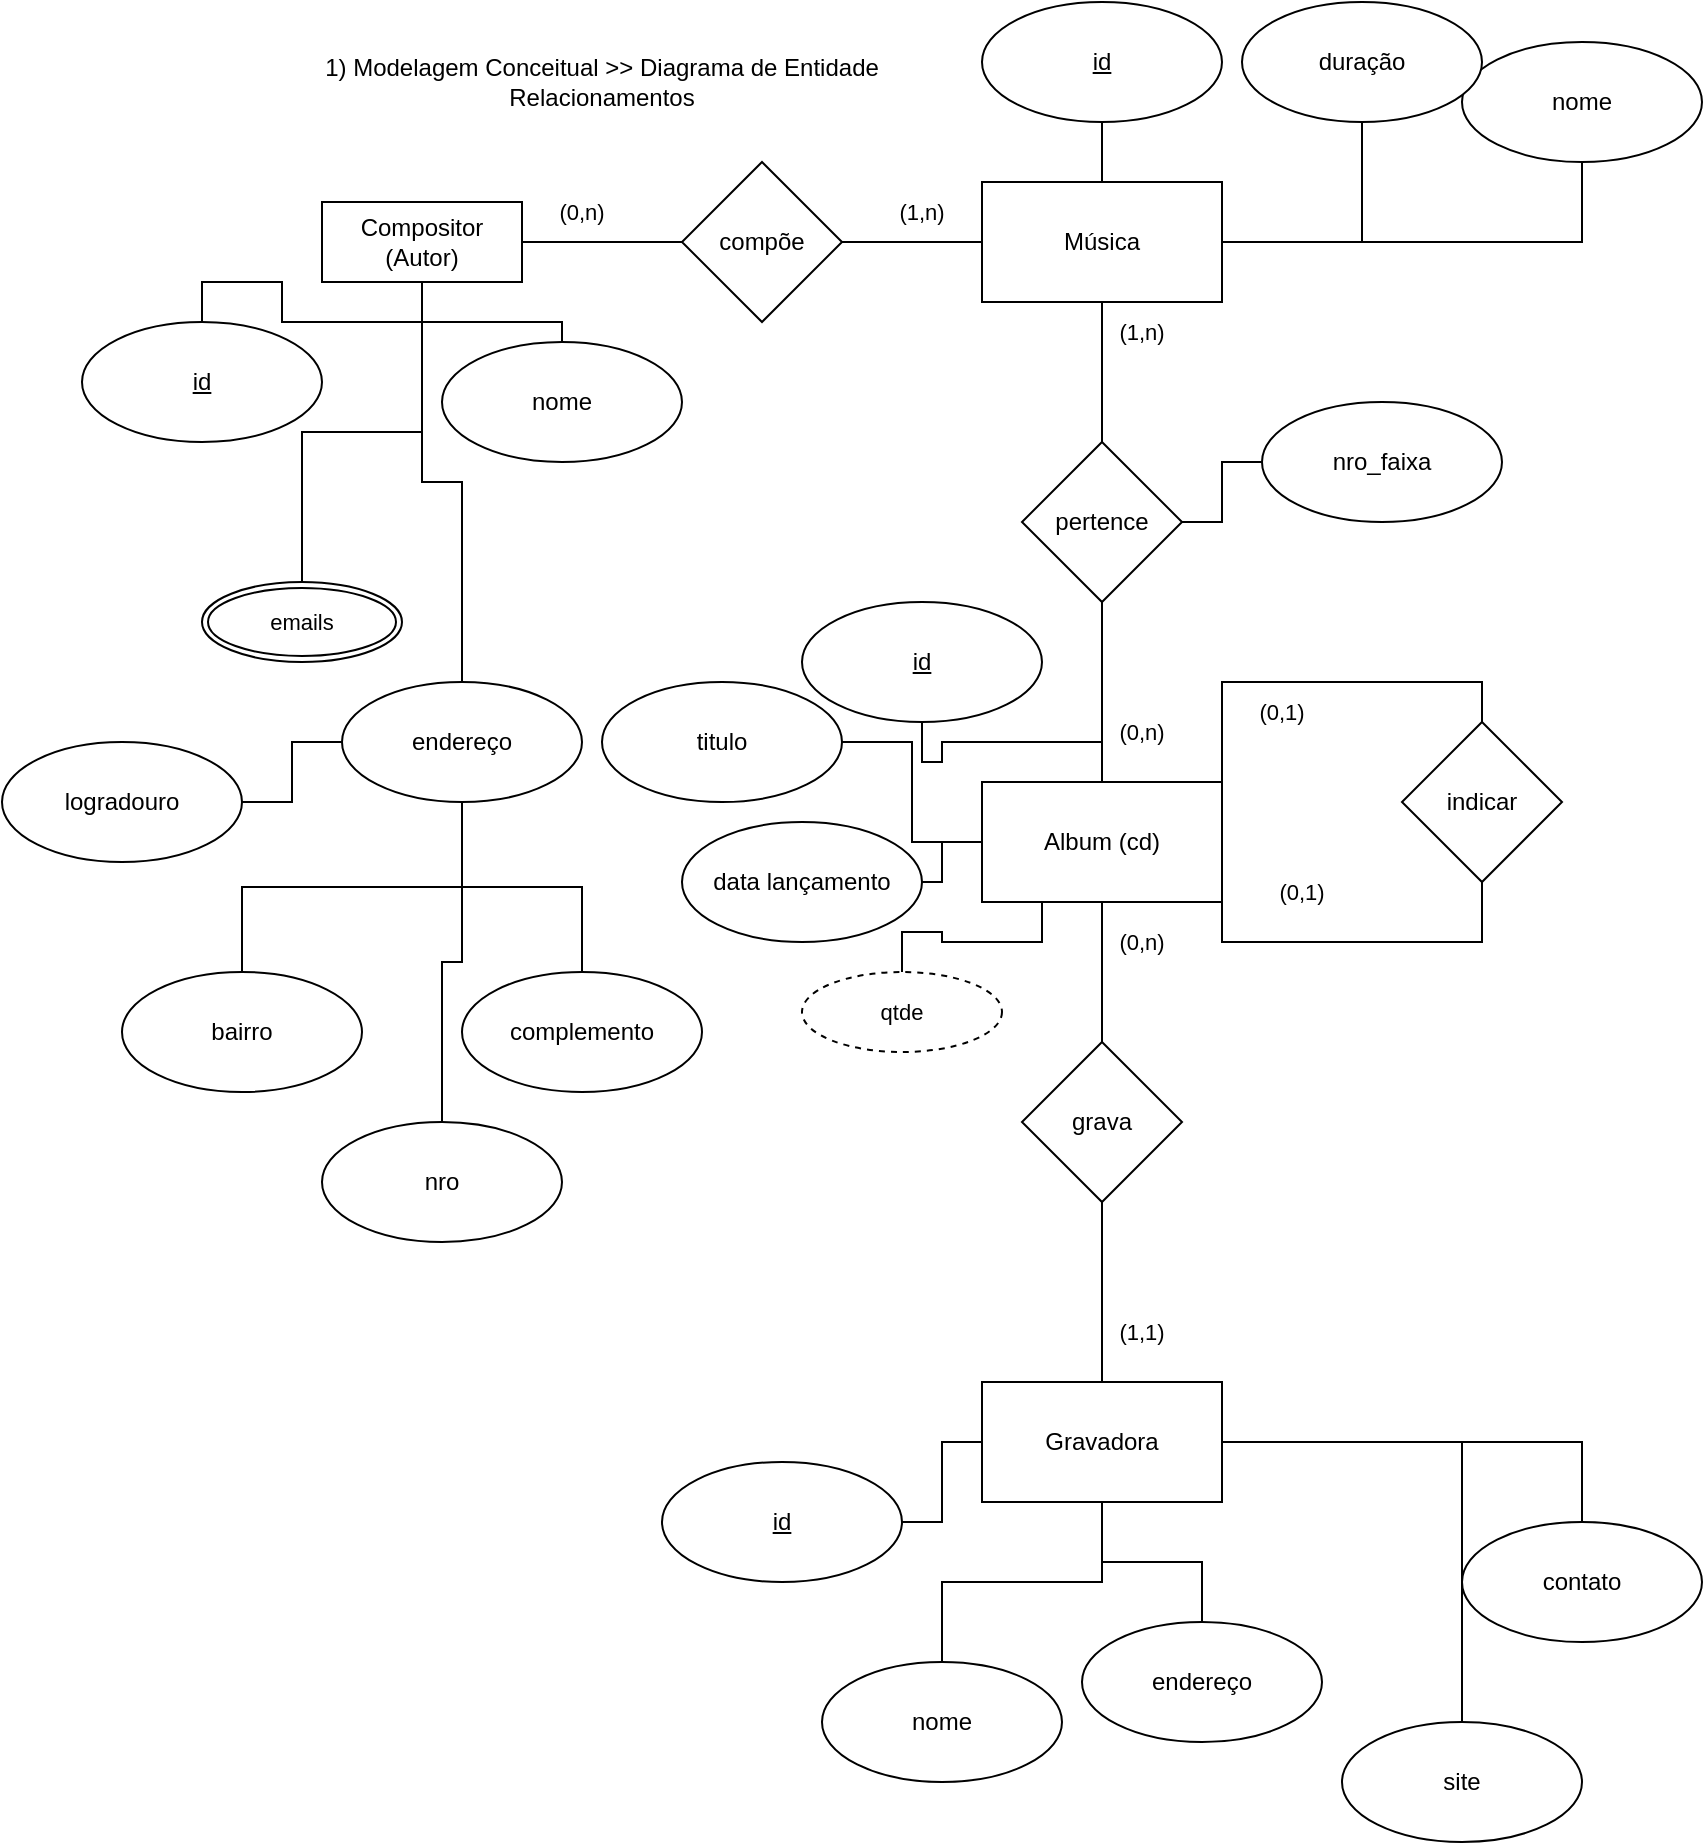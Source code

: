 <mxfile version="20.2.3" type="device"><diagram id="jHrwM1JMtSDtTujIb3fa" name="Page-1"><mxGraphModel dx="5570" dy="3834" grid="1" gridSize="10" guides="1" tooltips="1" connect="1" arrows="1" fold="1" page="1" pageScale="1" pageWidth="4681" pageHeight="3300" math="0" shadow="0"><root><mxCell id="0"/><mxCell id="1" parent="0"/><mxCell id="3DX1izaehABp8C4i13Is-4" value="" style="edgeStyle=orthogonalEdgeStyle;rounded=0;orthogonalLoop=1;jettySize=auto;html=1;endArrow=none;endFill=0;" edge="1" parent="1" source="3DX1izaehABp8C4i13Is-1" target="3DX1izaehABp8C4i13Is-3"><mxGeometry relative="1" as="geometry"/></mxCell><mxCell id="3DX1izaehABp8C4i13Is-6" value="" style="edgeStyle=orthogonalEdgeStyle;shape=connector;rounded=0;orthogonalLoop=1;jettySize=auto;html=1;labelBackgroundColor=default;fontFamily=Helvetica;fontSize=11;fontColor=default;endArrow=none;endFill=0;strokeColor=default;" edge="1" parent="1" source="3DX1izaehABp8C4i13Is-1" target="3DX1izaehABp8C4i13Is-5"><mxGeometry relative="1" as="geometry"/></mxCell><mxCell id="3DX1izaehABp8C4i13Is-8" style="edgeStyle=orthogonalEdgeStyle;shape=connector;rounded=0;orthogonalLoop=1;jettySize=auto;html=1;labelBackgroundColor=default;fontFamily=Helvetica;fontSize=11;fontColor=default;endArrow=none;endFill=0;strokeColor=default;" edge="1" parent="1" source="3DX1izaehABp8C4i13Is-1" target="3DX1izaehABp8C4i13Is-7"><mxGeometry relative="1" as="geometry"/></mxCell><mxCell id="3DX1izaehABp8C4i13Is-11" value="" style="edgeStyle=orthogonalEdgeStyle;shape=connector;rounded=0;orthogonalLoop=1;jettySize=auto;html=1;labelBackgroundColor=default;fontFamily=Helvetica;fontSize=11;fontColor=default;endArrow=none;endFill=0;strokeColor=default;" edge="1" parent="1" source="3DX1izaehABp8C4i13Is-1" target="3DX1izaehABp8C4i13Is-10"><mxGeometry relative="1" as="geometry"/></mxCell><mxCell id="3DX1izaehABp8C4i13Is-19" value="" style="edgeStyle=orthogonalEdgeStyle;shape=connector;rounded=0;orthogonalLoop=1;jettySize=auto;html=1;labelBackgroundColor=default;fontFamily=Helvetica;fontSize=11;fontColor=default;endArrow=none;endFill=0;strokeColor=default;" edge="1" parent="1" source="3DX1izaehABp8C4i13Is-1" target="3DX1izaehABp8C4i13Is-18"><mxGeometry relative="1" as="geometry"/></mxCell><mxCell id="3DX1izaehABp8C4i13Is-1" value="Compositor (Autor)" style="whiteSpace=wrap;html=1;align=center;" vertex="1" parent="1"><mxGeometry x="120" y="90" width="100" height="40" as="geometry"/></mxCell><mxCell id="3DX1izaehABp8C4i13Is-2" value="1) Modelagem Conceitual &amp;gt;&amp;gt; Diagrama de Entidade Relacionamentos" style="text;html=1;strokeColor=none;fillColor=none;align=center;verticalAlign=middle;whiteSpace=wrap;rounded=0;" vertex="1" parent="1"><mxGeometry x="110" y="10" width="300" height="40" as="geometry"/></mxCell><mxCell id="3DX1izaehABp8C4i13Is-3" value="&lt;u&gt;id&lt;/u&gt;" style="ellipse;whiteSpace=wrap;html=1;" vertex="1" parent="1"><mxGeometry y="150" width="120" height="60" as="geometry"/></mxCell><mxCell id="3DX1izaehABp8C4i13Is-5" value="nome" style="ellipse;whiteSpace=wrap;html=1;" vertex="1" parent="1"><mxGeometry x="180" y="160" width="120" height="60" as="geometry"/></mxCell><mxCell id="3DX1izaehABp8C4i13Is-7" value="emails" style="ellipse;shape=doubleEllipse;margin=3;whiteSpace=wrap;html=1;align=center;fontFamily=Helvetica;fontSize=11;fontColor=default;" vertex="1" parent="1"><mxGeometry x="60" y="280" width="100" height="40" as="geometry"/></mxCell><mxCell id="3DX1izaehABp8C4i13Is-13" value="" style="edgeStyle=orthogonalEdgeStyle;shape=connector;rounded=0;orthogonalLoop=1;jettySize=auto;html=1;labelBackgroundColor=default;fontFamily=Helvetica;fontSize=11;fontColor=default;endArrow=none;endFill=0;strokeColor=default;" edge="1" parent="1" source="3DX1izaehABp8C4i13Is-10" target="3DX1izaehABp8C4i13Is-12"><mxGeometry relative="1" as="geometry"/></mxCell><mxCell id="3DX1izaehABp8C4i13Is-15" value="" style="edgeStyle=orthogonalEdgeStyle;shape=connector;rounded=0;orthogonalLoop=1;jettySize=auto;html=1;labelBackgroundColor=default;fontFamily=Helvetica;fontSize=11;fontColor=default;endArrow=none;endFill=0;strokeColor=default;" edge="1" parent="1" source="3DX1izaehABp8C4i13Is-10" target="3DX1izaehABp8C4i13Is-14"><mxGeometry relative="1" as="geometry"/></mxCell><mxCell id="3DX1izaehABp8C4i13Is-17" value="" style="edgeStyle=orthogonalEdgeStyle;shape=connector;rounded=0;orthogonalLoop=1;jettySize=auto;html=1;labelBackgroundColor=default;fontFamily=Helvetica;fontSize=11;fontColor=default;endArrow=none;endFill=0;strokeColor=default;" edge="1" parent="1" source="3DX1izaehABp8C4i13Is-10" target="3DX1izaehABp8C4i13Is-16"><mxGeometry relative="1" as="geometry"/></mxCell><mxCell id="3DX1izaehABp8C4i13Is-66" value="" style="edgeStyle=orthogonalEdgeStyle;shape=connector;rounded=0;orthogonalLoop=1;jettySize=auto;html=1;labelBackgroundColor=default;fontFamily=Helvetica;fontSize=11;fontColor=default;endArrow=none;endFill=0;strokeColor=default;" edge="1" parent="1" source="3DX1izaehABp8C4i13Is-10" target="3DX1izaehABp8C4i13Is-65"><mxGeometry relative="1" as="geometry"/></mxCell><mxCell id="3DX1izaehABp8C4i13Is-10" value="endereço" style="ellipse;whiteSpace=wrap;html=1;" vertex="1" parent="1"><mxGeometry x="130" y="330" width="120" height="60" as="geometry"/></mxCell><mxCell id="3DX1izaehABp8C4i13Is-12" value="logradouro" style="ellipse;whiteSpace=wrap;html=1;" vertex="1" parent="1"><mxGeometry x="-40" y="360" width="120" height="60" as="geometry"/></mxCell><mxCell id="3DX1izaehABp8C4i13Is-14" value="bairro" style="ellipse;whiteSpace=wrap;html=1;" vertex="1" parent="1"><mxGeometry x="20" y="475" width="120" height="60" as="geometry"/></mxCell><mxCell id="3DX1izaehABp8C4i13Is-16" value="complemento" style="ellipse;whiteSpace=wrap;html=1;" vertex="1" parent="1"><mxGeometry x="190" y="475" width="120" height="60" as="geometry"/></mxCell><mxCell id="3DX1izaehABp8C4i13Is-21" value="" style="edgeStyle=orthogonalEdgeStyle;shape=connector;rounded=0;orthogonalLoop=1;jettySize=auto;html=1;labelBackgroundColor=default;fontFamily=Helvetica;fontSize=11;fontColor=default;endArrow=none;endFill=0;strokeColor=default;" edge="1" parent="1" source="3DX1izaehABp8C4i13Is-18" target="3DX1izaehABp8C4i13Is-20"><mxGeometry relative="1" as="geometry"/></mxCell><mxCell id="3DX1izaehABp8C4i13Is-18" value="compõe" style="rhombus;whiteSpace=wrap;html=1;" vertex="1" parent="1"><mxGeometry x="300" y="70" width="80" height="80" as="geometry"/></mxCell><mxCell id="3DX1izaehABp8C4i13Is-23" value="" style="edgeStyle=orthogonalEdgeStyle;shape=connector;rounded=0;orthogonalLoop=1;jettySize=auto;html=1;labelBackgroundColor=default;fontFamily=Helvetica;fontSize=11;fontColor=default;endArrow=none;endFill=0;strokeColor=default;" edge="1" parent="1" source="3DX1izaehABp8C4i13Is-20" target="3DX1izaehABp8C4i13Is-22"><mxGeometry relative="1" as="geometry"/></mxCell><mxCell id="3DX1izaehABp8C4i13Is-25" value="" style="edgeStyle=orthogonalEdgeStyle;shape=connector;rounded=0;orthogonalLoop=1;jettySize=auto;html=1;labelBackgroundColor=default;fontFamily=Helvetica;fontSize=11;fontColor=default;endArrow=none;endFill=0;strokeColor=default;" edge="1" parent="1" source="3DX1izaehABp8C4i13Is-20" target="3DX1izaehABp8C4i13Is-24"><mxGeometry relative="1" as="geometry"/></mxCell><mxCell id="3DX1izaehABp8C4i13Is-27" value="" style="edgeStyle=orthogonalEdgeStyle;shape=connector;rounded=0;orthogonalLoop=1;jettySize=auto;html=1;labelBackgroundColor=default;fontFamily=Helvetica;fontSize=11;fontColor=default;endArrow=none;endFill=0;strokeColor=default;" edge="1" parent="1" source="3DX1izaehABp8C4i13Is-20" target="3DX1izaehABp8C4i13Is-26"><mxGeometry relative="1" as="geometry"/></mxCell><mxCell id="3DX1izaehABp8C4i13Is-31" value="" style="edgeStyle=orthogonalEdgeStyle;shape=connector;rounded=0;orthogonalLoop=1;jettySize=auto;html=1;labelBackgroundColor=default;fontFamily=Helvetica;fontSize=11;fontColor=default;endArrow=none;endFill=0;strokeColor=default;" edge="1" parent="1" source="3DX1izaehABp8C4i13Is-20" target="3DX1izaehABp8C4i13Is-30"><mxGeometry relative="1" as="geometry"/></mxCell><mxCell id="3DX1izaehABp8C4i13Is-20" value="Música" style="whiteSpace=wrap;html=1;" vertex="1" parent="1"><mxGeometry x="450" y="80" width="120" height="60" as="geometry"/></mxCell><mxCell id="3DX1izaehABp8C4i13Is-22" value="&lt;u&gt;id&lt;/u&gt;" style="ellipse;whiteSpace=wrap;html=1;" vertex="1" parent="1"><mxGeometry x="450" y="-10" width="120" height="60" as="geometry"/></mxCell><mxCell id="3DX1izaehABp8C4i13Is-24" value="nome" style="ellipse;whiteSpace=wrap;html=1;" vertex="1" parent="1"><mxGeometry x="690" y="10" width="120" height="60" as="geometry"/></mxCell><mxCell id="3DX1izaehABp8C4i13Is-26" value="duração" style="ellipse;whiteSpace=wrap;html=1;" vertex="1" parent="1"><mxGeometry x="580" y="-10" width="120" height="60" as="geometry"/></mxCell><mxCell id="3DX1izaehABp8C4i13Is-28" value="(1,n)" style="text;html=1;strokeColor=none;fillColor=none;align=center;verticalAlign=middle;whiteSpace=wrap;rounded=0;fontFamily=Helvetica;fontSize=11;fontColor=default;" vertex="1" parent="1"><mxGeometry x="390" y="80" width="60" height="30" as="geometry"/></mxCell><mxCell id="3DX1izaehABp8C4i13Is-29" value="(0,n)" style="text;html=1;strokeColor=none;fillColor=none;align=center;verticalAlign=middle;whiteSpace=wrap;rounded=0;fontFamily=Helvetica;fontSize=11;fontColor=default;" vertex="1" parent="1"><mxGeometry x="220" y="80" width="60" height="30" as="geometry"/></mxCell><mxCell id="3DX1izaehABp8C4i13Is-33" value="" style="edgeStyle=orthogonalEdgeStyle;shape=connector;rounded=0;orthogonalLoop=1;jettySize=auto;html=1;labelBackgroundColor=default;fontFamily=Helvetica;fontSize=11;fontColor=default;endArrow=none;endFill=0;strokeColor=default;" edge="1" parent="1" source="3DX1izaehABp8C4i13Is-30" target="3DX1izaehABp8C4i13Is-32"><mxGeometry relative="1" as="geometry"/></mxCell><mxCell id="3DX1izaehABp8C4i13Is-43" value="" style="edgeStyle=orthogonalEdgeStyle;shape=connector;rounded=0;orthogonalLoop=1;jettySize=auto;html=1;labelBackgroundColor=default;fontFamily=Helvetica;fontSize=11;fontColor=default;endArrow=none;endFill=0;strokeColor=default;" edge="1" parent="1" source="3DX1izaehABp8C4i13Is-30" target="3DX1izaehABp8C4i13Is-42"><mxGeometry relative="1" as="geometry"/></mxCell><mxCell id="3DX1izaehABp8C4i13Is-30" value="pertence" style="rhombus;whiteSpace=wrap;html=1;" vertex="1" parent="1"><mxGeometry x="470" y="210" width="80" height="80" as="geometry"/></mxCell><mxCell id="3DX1izaehABp8C4i13Is-35" value="" style="edgeStyle=orthogonalEdgeStyle;shape=connector;rounded=0;orthogonalLoop=1;jettySize=auto;html=1;labelBackgroundColor=default;fontFamily=Helvetica;fontSize=11;fontColor=default;endArrow=none;endFill=0;strokeColor=default;" edge="1" parent="1" source="3DX1izaehABp8C4i13Is-32" target="3DX1izaehABp8C4i13Is-34"><mxGeometry relative="1" as="geometry"/></mxCell><mxCell id="3DX1izaehABp8C4i13Is-37" value="" style="edgeStyle=orthogonalEdgeStyle;shape=connector;rounded=0;orthogonalLoop=1;jettySize=auto;html=1;labelBackgroundColor=default;fontFamily=Helvetica;fontSize=11;fontColor=default;endArrow=none;endFill=0;strokeColor=default;" edge="1" parent="1" source="3DX1izaehABp8C4i13Is-32" target="3DX1izaehABp8C4i13Is-36"><mxGeometry relative="1" as="geometry"/></mxCell><mxCell id="3DX1izaehABp8C4i13Is-39" value="" style="edgeStyle=orthogonalEdgeStyle;shape=connector;rounded=0;orthogonalLoop=1;jettySize=auto;html=1;labelBackgroundColor=default;fontFamily=Helvetica;fontSize=11;fontColor=default;endArrow=none;endFill=0;strokeColor=default;" edge="1" parent="1" source="3DX1izaehABp8C4i13Is-32" target="3DX1izaehABp8C4i13Is-38"><mxGeometry relative="1" as="geometry"/></mxCell><mxCell id="3DX1izaehABp8C4i13Is-45" value="" style="edgeStyle=orthogonalEdgeStyle;shape=connector;rounded=0;orthogonalLoop=1;jettySize=auto;html=1;labelBackgroundColor=default;fontFamily=Helvetica;fontSize=11;fontColor=default;endArrow=none;endFill=0;strokeColor=default;" edge="1" parent="1" source="3DX1izaehABp8C4i13Is-32" target="3DX1izaehABp8C4i13Is-44"><mxGeometry relative="1" as="geometry"/></mxCell><mxCell id="3DX1izaehABp8C4i13Is-61" value="" style="edgeStyle=orthogonalEdgeStyle;shape=connector;rounded=0;orthogonalLoop=1;jettySize=auto;html=1;labelBackgroundColor=default;fontFamily=Helvetica;fontSize=11;fontColor=default;endArrow=none;endFill=0;strokeColor=default;exitX=1;exitY=0;exitDx=0;exitDy=0;entryX=0.5;entryY=0;entryDx=0;entryDy=0;" edge="1" parent="1" source="3DX1izaehABp8C4i13Is-32" target="3DX1izaehABp8C4i13Is-60"><mxGeometry relative="1" as="geometry"/></mxCell><mxCell id="3DX1izaehABp8C4i13Is-69" style="edgeStyle=orthogonalEdgeStyle;shape=connector;rounded=0;orthogonalLoop=1;jettySize=auto;html=1;exitX=0.25;exitY=1;exitDx=0;exitDy=0;labelBackgroundColor=default;fontFamily=Helvetica;fontSize=11;fontColor=default;endArrow=none;endFill=0;strokeColor=default;" edge="1" parent="1" source="3DX1izaehABp8C4i13Is-32" target="3DX1izaehABp8C4i13Is-67"><mxGeometry relative="1" as="geometry"/></mxCell><mxCell id="3DX1izaehABp8C4i13Is-32" value="Album (cd)" style="whiteSpace=wrap;html=1;" vertex="1" parent="1"><mxGeometry x="450" y="380" width="120" height="60" as="geometry"/></mxCell><mxCell id="3DX1izaehABp8C4i13Is-34" value="&lt;u&gt;id&lt;/u&gt;" style="ellipse;whiteSpace=wrap;html=1;" vertex="1" parent="1"><mxGeometry x="360" y="290" width="120" height="60" as="geometry"/></mxCell><mxCell id="3DX1izaehABp8C4i13Is-36" value="titulo" style="ellipse;whiteSpace=wrap;html=1;" vertex="1" parent="1"><mxGeometry x="260" y="330" width="120" height="60" as="geometry"/></mxCell><mxCell id="3DX1izaehABp8C4i13Is-38" value="data lançamento" style="ellipse;whiteSpace=wrap;html=1;" vertex="1" parent="1"><mxGeometry x="300" y="400" width="120" height="60" as="geometry"/></mxCell><mxCell id="3DX1izaehABp8C4i13Is-40" value="(1,n)" style="text;html=1;strokeColor=none;fillColor=none;align=center;verticalAlign=middle;whiteSpace=wrap;rounded=0;fontFamily=Helvetica;fontSize=11;fontColor=default;" vertex="1" parent="1"><mxGeometry x="500" y="140" width="60" height="30" as="geometry"/></mxCell><mxCell id="3DX1izaehABp8C4i13Is-41" value="(0,n)" style="text;html=1;strokeColor=none;fillColor=none;align=center;verticalAlign=middle;whiteSpace=wrap;rounded=0;fontFamily=Helvetica;fontSize=11;fontColor=default;" vertex="1" parent="1"><mxGeometry x="500" y="340" width="60" height="30" as="geometry"/></mxCell><mxCell id="3DX1izaehABp8C4i13Is-42" value="nro_faixa" style="ellipse;whiteSpace=wrap;html=1;" vertex="1" parent="1"><mxGeometry x="590" y="190" width="120" height="60" as="geometry"/></mxCell><mxCell id="3DX1izaehABp8C4i13Is-47" value="" style="edgeStyle=orthogonalEdgeStyle;shape=connector;rounded=0;orthogonalLoop=1;jettySize=auto;html=1;labelBackgroundColor=default;fontFamily=Helvetica;fontSize=11;fontColor=default;endArrow=none;endFill=0;strokeColor=default;" edge="1" parent="1" source="3DX1izaehABp8C4i13Is-44" target="3DX1izaehABp8C4i13Is-46"><mxGeometry relative="1" as="geometry"/></mxCell><mxCell id="3DX1izaehABp8C4i13Is-44" value="grava" style="rhombus;whiteSpace=wrap;html=1;" vertex="1" parent="1"><mxGeometry x="470" y="510" width="80" height="80" as="geometry"/></mxCell><mxCell id="3DX1izaehABp8C4i13Is-49" value="" style="edgeStyle=orthogonalEdgeStyle;shape=connector;rounded=0;orthogonalLoop=1;jettySize=auto;html=1;labelBackgroundColor=default;fontFamily=Helvetica;fontSize=11;fontColor=default;endArrow=none;endFill=0;strokeColor=default;" edge="1" parent="1" source="3DX1izaehABp8C4i13Is-46" target="3DX1izaehABp8C4i13Is-48"><mxGeometry relative="1" as="geometry"/></mxCell><mxCell id="3DX1izaehABp8C4i13Is-51" value="" style="edgeStyle=orthogonalEdgeStyle;shape=connector;rounded=0;orthogonalLoop=1;jettySize=auto;html=1;labelBackgroundColor=default;fontFamily=Helvetica;fontSize=11;fontColor=default;endArrow=none;endFill=0;strokeColor=default;" edge="1" parent="1" source="3DX1izaehABp8C4i13Is-46" target="3DX1izaehABp8C4i13Is-50"><mxGeometry relative="1" as="geometry"/></mxCell><mxCell id="3DX1izaehABp8C4i13Is-53" value="" style="edgeStyle=orthogonalEdgeStyle;shape=connector;rounded=0;orthogonalLoop=1;jettySize=auto;html=1;labelBackgroundColor=default;fontFamily=Helvetica;fontSize=11;fontColor=default;endArrow=none;endFill=0;strokeColor=default;" edge="1" parent="1" source="3DX1izaehABp8C4i13Is-46" target="3DX1izaehABp8C4i13Is-52"><mxGeometry relative="1" as="geometry"/></mxCell><mxCell id="3DX1izaehABp8C4i13Is-55" value="" style="edgeStyle=orthogonalEdgeStyle;shape=connector;rounded=0;orthogonalLoop=1;jettySize=auto;html=1;labelBackgroundColor=default;fontFamily=Helvetica;fontSize=11;fontColor=default;endArrow=none;endFill=0;strokeColor=default;" edge="1" parent="1" source="3DX1izaehABp8C4i13Is-46" target="3DX1izaehABp8C4i13Is-54"><mxGeometry relative="1" as="geometry"/></mxCell><mxCell id="3DX1izaehABp8C4i13Is-57" value="" style="edgeStyle=orthogonalEdgeStyle;shape=connector;rounded=0;orthogonalLoop=1;jettySize=auto;html=1;labelBackgroundColor=default;fontFamily=Helvetica;fontSize=11;fontColor=default;endArrow=none;endFill=0;strokeColor=default;" edge="1" parent="1" source="3DX1izaehABp8C4i13Is-46" target="3DX1izaehABp8C4i13Is-56"><mxGeometry relative="1" as="geometry"/></mxCell><mxCell id="3DX1izaehABp8C4i13Is-46" value="Gravadora" style="whiteSpace=wrap;html=1;" vertex="1" parent="1"><mxGeometry x="450" y="680" width="120" height="60" as="geometry"/></mxCell><mxCell id="3DX1izaehABp8C4i13Is-48" value="&lt;u&gt;id&lt;/u&gt;" style="ellipse;whiteSpace=wrap;html=1;" vertex="1" parent="1"><mxGeometry x="290" y="720" width="120" height="60" as="geometry"/></mxCell><mxCell id="3DX1izaehABp8C4i13Is-50" value="nome" style="ellipse;whiteSpace=wrap;html=1;" vertex="1" parent="1"><mxGeometry x="370" y="820" width="120" height="60" as="geometry"/></mxCell><mxCell id="3DX1izaehABp8C4i13Is-52" value="endereço" style="ellipse;whiteSpace=wrap;html=1;" vertex="1" parent="1"><mxGeometry x="500" y="800" width="120" height="60" as="geometry"/></mxCell><mxCell id="3DX1izaehABp8C4i13Is-54" value="contato" style="ellipse;whiteSpace=wrap;html=1;" vertex="1" parent="1"><mxGeometry x="690" y="750" width="120" height="60" as="geometry"/></mxCell><mxCell id="3DX1izaehABp8C4i13Is-56" value="site" style="ellipse;whiteSpace=wrap;html=1;" vertex="1" parent="1"><mxGeometry x="630" y="850" width="120" height="60" as="geometry"/></mxCell><mxCell id="3DX1izaehABp8C4i13Is-58" value="(0,n)" style="text;html=1;strokeColor=none;fillColor=none;align=center;verticalAlign=middle;whiteSpace=wrap;rounded=0;fontFamily=Helvetica;fontSize=11;fontColor=default;" vertex="1" parent="1"><mxGeometry x="500" y="445" width="60" height="30" as="geometry"/></mxCell><mxCell id="3DX1izaehABp8C4i13Is-59" value="(1,1)" style="text;html=1;strokeColor=none;fillColor=none;align=center;verticalAlign=middle;whiteSpace=wrap;rounded=0;fontFamily=Helvetica;fontSize=11;fontColor=default;" vertex="1" parent="1"><mxGeometry x="500" y="640" width="60" height="30" as="geometry"/></mxCell><mxCell id="3DX1izaehABp8C4i13Is-62" style="edgeStyle=orthogonalEdgeStyle;shape=connector;rounded=0;orthogonalLoop=1;jettySize=auto;html=1;entryX=1;entryY=1;entryDx=0;entryDy=0;labelBackgroundColor=default;fontFamily=Helvetica;fontSize=11;fontColor=default;endArrow=none;endFill=0;strokeColor=default;exitX=0.5;exitY=1;exitDx=0;exitDy=0;" edge="1" parent="1" source="3DX1izaehABp8C4i13Is-60" target="3DX1izaehABp8C4i13Is-32"><mxGeometry relative="1" as="geometry"/></mxCell><mxCell id="3DX1izaehABp8C4i13Is-60" value="indicar" style="rhombus;whiteSpace=wrap;html=1;" vertex="1" parent="1"><mxGeometry x="660" y="350" width="80" height="80" as="geometry"/></mxCell><mxCell id="3DX1izaehABp8C4i13Is-63" value="(0,1)" style="text;html=1;strokeColor=none;fillColor=none;align=center;verticalAlign=middle;whiteSpace=wrap;rounded=0;fontFamily=Helvetica;fontSize=11;fontColor=default;" vertex="1" parent="1"><mxGeometry x="580" y="420" width="60" height="30" as="geometry"/></mxCell><mxCell id="3DX1izaehABp8C4i13Is-64" value="(0,1)" style="text;html=1;strokeColor=none;fillColor=none;align=center;verticalAlign=middle;whiteSpace=wrap;rounded=0;fontFamily=Helvetica;fontSize=11;fontColor=default;" vertex="1" parent="1"><mxGeometry x="570" y="330" width="60" height="30" as="geometry"/></mxCell><mxCell id="3DX1izaehABp8C4i13Is-65" value="nro" style="ellipse;whiteSpace=wrap;html=1;" vertex="1" parent="1"><mxGeometry x="120" y="550" width="120" height="60" as="geometry"/></mxCell><mxCell id="3DX1izaehABp8C4i13Is-67" value="qtde" style="ellipse;whiteSpace=wrap;html=1;align=center;dashed=1;fontFamily=Helvetica;fontSize=11;fontColor=default;" vertex="1" parent="1"><mxGeometry x="360" y="475" width="100" height="40" as="geometry"/></mxCell></root></mxGraphModel></diagram></mxfile>